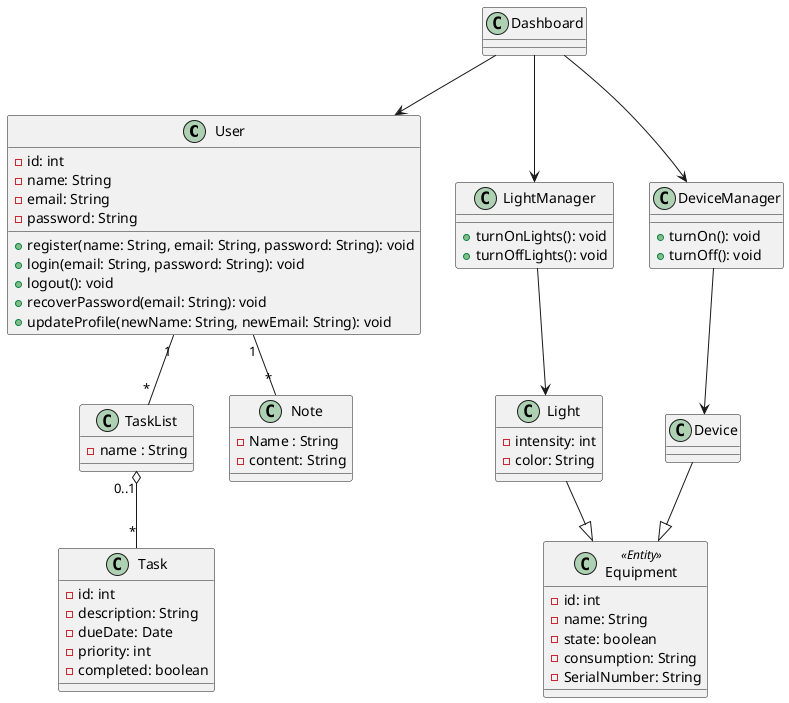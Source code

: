 @startuml dashboard

class User {
    - id: int
    - name: String
    - email: String
    - password: String
    + register(name: String, email: String, password: String): void
    + login(email: String, password: String): void
    + logout(): void
    + recoverPassword(email: String): void
    + updateProfile(newName: String, newEmail: String): void
}

class Task {
    - id: int
    - description: String
    - dueDate: Date
    - priority: int
    - completed: boolean
}
class TaskList{
    - name : String
}
class Note{
     - Name : String
     - content: String
}

class Equipment <<Entity>> {
    - id: int
    - name: String
    - state: boolean
    - consumption: String
    - SerialNumber: String
}

class LightManager {
    + turnOnLights(): void
    + turnOffLights(): void
}
class DeviceManager {
    + turnOn(): void
    + turnOff(): void
}

class Light {
    
    - intensity: int
    - color: String
}

class Device {
}

LightManager --> Light
DeviceManager --> Device

User "1" -- "*" TaskList
User "1" -- "*" Note
TaskList "0..1" o-- "*" Task

Light --|> Equipment
Device --|> Equipment

class Dashboard {
}

Dashboard --> LightManager
Dashboard --> DeviceManager
Dashboard --> User

@enduml
